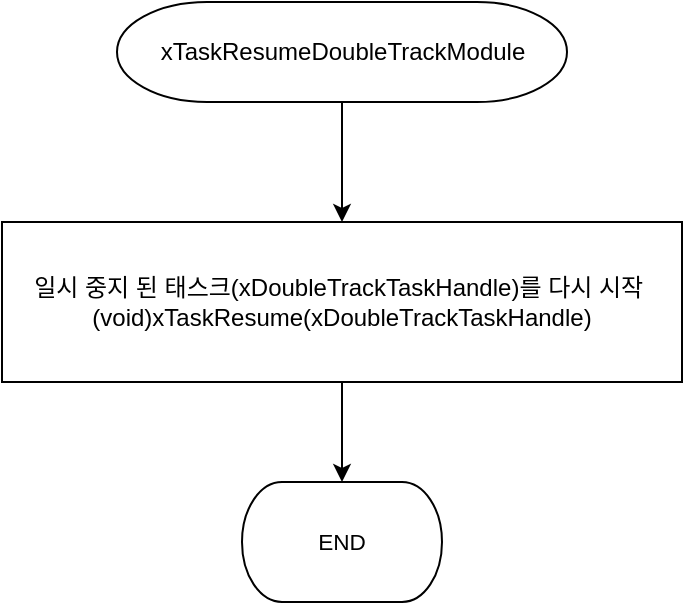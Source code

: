 <mxfile version="20.3.0" type="device" pages="11"><diagram id="6xaz_t7HOT339eWboNm7" name="xTaskResumeDoubleTrackModule"><mxGraphModel dx="1209" dy="844" grid="1" gridSize="10" guides="1" tooltips="1" connect="1" arrows="1" fold="1" page="1" pageScale="1" pageWidth="827" pageHeight="1169" math="0" shadow="0"><root><mxCell id="0"/><mxCell id="1" parent="0"/><mxCell id="JVD07YaVxsTWuD_K7rh2-1" value="일시 중지 된 태스크(xDoubleTrackTaskHandle)를 다시 시작&amp;nbsp;&lt;br&gt;(void)xTaskResume(xDoubleTrackTaskHandle)" style="rounded=0;whiteSpace=wrap;html=1;strokeWidth=1;" vertex="1" parent="1"><mxGeometry x="240" y="280" width="340" height="80" as="geometry"/></mxCell><mxCell id="JVD07YaVxsTWuD_K7rh2-2" style="edgeStyle=orthogonalEdgeStyle;rounded=0;orthogonalLoop=1;jettySize=auto;html=1;strokeWidth=1;exitX=0.5;exitY=1;exitDx=0;exitDy=0;exitPerimeter=0;" edge="1" parent="1" target="JVD07YaVxsTWuD_K7rh2-1" source="JVD07YaVxsTWuD_K7rh2-4"><mxGeometry relative="1" as="geometry"><mxPoint x="410" y="220" as="sourcePoint"/></mxGeometry></mxCell><mxCell id="JVD07YaVxsTWuD_K7rh2-3" style="edgeStyle=orthogonalEdgeStyle;rounded=0;orthogonalLoop=1;jettySize=auto;html=1;strokeWidth=1;entryX=0.5;entryY=0;entryDx=0;entryDy=0;entryPerimeter=0;" edge="1" parent="1" source="JVD07YaVxsTWuD_K7rh2-1" target="JVD07YaVxsTWuD_K7rh2-5"><mxGeometry relative="1" as="geometry"><mxPoint x="410" y="400" as="targetPoint"/></mxGeometry></mxCell><UserObject label="xTaskResumeDoubleTrackModule" tags="순서도" id="JVD07YaVxsTWuD_K7rh2-4"><mxCell style="verticalAlign=middle;align=center;overflow=width;vsdxID=2;fillColor=#FFFFFF;gradientColor=none;shape=stencil(tVLLDsIgEPwajiQIMfFe638Qu22JCM2Ctv69kK0Rm9qDibeZndkXC1NV6PUATIoQ0V9gNE3smToyKY3rAU1MiKmaqar1CB36m2uIDzo7M7r6e64wUZ4UOUWKB9GdIH4irzWu8B42vRrPScNFXZzN+5mvl3qJXE8mcPRRR+Pdh2Y1dsBTE95a3c0TkBRGgKEIb6wg1/r+ssCXd/vLCgm8z9caa+n6pb48dwrRV1H1Ew==);strokeColor=#000000;spacingTop=-1;spacingBottom=-1;spacingLeft=-1;spacingRight=-1;points=[[0.5,1,0],[0.5,0,0],[0,0.5,0],[1,0.5,0]];labelBackgroundColor=none;rounded=0;html=1;whiteSpace=wrap;strokeWidth=1;" vertex="1" parent="1"><mxGeometry x="297.5" y="170" width="225" height="50" as="geometry"/></mxCell></UserObject><UserObject label="&lt;div style=&quot;font-size: 1px&quot;&gt;&lt;font style=&quot;font-size:11.29px;font-family:Arial;color:#000000;direction:ltr;letter-spacing:0px;line-height:120%;opacity:1&quot;&gt;END&lt;br/&gt;&lt;/font&gt;&lt;/div&gt;" tags="순서도" id="JVD07YaVxsTWuD_K7rh2-5"><mxCell style="verticalAlign=middle;align=center;overflow=width;vsdxID=77;fillColor=#FFFFFF;gradientColor=none;shape=stencil(tVLLDsIgEPwajiQIMfFe638Qu22JCM2Ctv69kK0Rm9qDibeZndkXC1NV6PUATIoQ0V9gNE3smToyKY3rAU1MiKmaqar1CB36m2uIDzo7M7r6e64wUZ4UOUWKB9GdIH4irzWu8B42vRrPScNFXZzN+5mvl3qJXE8mcPRRR+Pdh2Y1dsBTE95a3c0TkBRGgKEIb6wg1/r+ssCXd/vLCgm8z9caa+n6pb48dwrRV1H1Ew==);strokeColor=#000000;spacingTop=-1;spacingBottom=-1;spacingLeft=-1;spacingRight=-1;points=[[0.5,1,0],[0.5,0,0],[0,0.5,0],[1,0.5,0]];labelBackgroundColor=none;rounded=0;html=1;whiteSpace=wrap;" vertex="1" parent="1"><mxGeometry x="360" y="410" width="100" height="60" as="geometry"/></mxCell></UserObject></root></mxGraphModel></diagram><diagram id="FsdxfNJKrsOq2nNgX17J" name="ucGetDtSignalDisp"><mxGraphModel dx="1209" dy="844" grid="1" gridSize="10" guides="1" tooltips="1" connect="1" arrows="1" fold="1" page="1" pageScale="1" pageWidth="827" pageHeight="1169" math="0" shadow="0"><root><mxCell id="0"/><mxCell id="1" parent="0"/><mxCell id="pwXXfmeYRmB-xyCmIV80-1" value="현재 설정된 신호 현시 값을 반환&lt;br&gt;return ucSignalDisp;" style="rounded=0;whiteSpace=wrap;html=1;strokeWidth=1;" parent="1" vertex="1"><mxGeometry x="410" y="310" width="220" height="50" as="geometry"/></mxCell><mxCell id="pwXXfmeYRmB-xyCmIV80-2" style="edgeStyle=orthogonalEdgeStyle;rounded=0;orthogonalLoop=1;jettySize=auto;html=1;" parent="1" target="pwXXfmeYRmB-xyCmIV80-1" edge="1"><mxGeometry relative="1" as="geometry"><mxPoint x="520" y="250" as="sourcePoint"/></mxGeometry></mxCell><mxCell id="pwXXfmeYRmB-xyCmIV80-3" style="edgeStyle=orthogonalEdgeStyle;rounded=0;orthogonalLoop=1;jettySize=auto;html=1;entryX=0.5;entryY=0;entryDx=0;entryDy=0;entryPerimeter=0;" parent="1" source="pwXXfmeYRmB-xyCmIV80-1" target="pwXXfmeYRmB-xyCmIV80-4" edge="1"><mxGeometry relative="1" as="geometry"><mxPoint x="520" y="470" as="targetPoint"/></mxGeometry></mxCell><UserObject label="&lt;div style=&quot;font-size: 1px&quot;&gt;&lt;font style=&quot;font-size:11.29px;font-family:Arial;color:#000000;direction:ltr;letter-spacing:0px;line-height:120%;opacity:1&quot;&gt;END&lt;br/&gt;&lt;/font&gt;&lt;/div&gt;" tags="순서도" id="pwXXfmeYRmB-xyCmIV80-4"><mxCell style="verticalAlign=middle;align=center;overflow=width;vsdxID=77;fillColor=#FFFFFF;gradientColor=none;shape=stencil(tVLLDsIgEPwajiQIMfFe638Qu22JCM2Ctv69kK0Rm9qDibeZndkXC1NV6PUATIoQ0V9gNE3smToyKY3rAU1MiKmaqar1CB36m2uIDzo7M7r6e64wUZ4UOUWKB9GdIH4irzWu8B42vRrPScNFXZzN+5mvl3qJXE8mcPRRR+Pdh2Y1dsBTE95a3c0TkBRGgKEIb6wg1/r+ssCXd/vLCgm8z9caa+n6pb48dwrRV1H1Ew==);strokeColor=#000000;spacingTop=-1;spacingBottom=-1;spacingLeft=-1;spacingRight=-1;points=[[0.5,1,0],[0.5,0,0],[0,0.5,0],[1,0.5,0]];labelBackgroundColor=none;rounded=0;html=1;whiteSpace=wrap;strokeWidth=1;" parent="1" vertex="1"><mxGeometry x="470" y="400" width="100" height="60" as="geometry"/></mxCell></UserObject><UserObject label="&lt;div style=&quot;&quot;&gt;&lt;font style=&quot;direction: ltr; line-height: 120%; opacity: 1;&quot;&gt;ucGetDtSignalDisp&lt;br&gt;&lt;/font&gt;&lt;/div&gt;" tags="순서도" id="pwXXfmeYRmB-xyCmIV80-5"><mxCell style="verticalAlign=middle;align=center;overflow=width;vsdxID=2;fillColor=#FFFFFF;gradientColor=none;shape=stencil(tVLLDsIgEPwajiQIMfFe638Qu22JCM2Ctv69kK0Rm9qDibeZndkXC1NV6PUATIoQ0V9gNE3smToyKY3rAU1MiKmaqar1CB36m2uIDzo7M7r6e64wUZ4UOUWKB9GdIH4irzWu8B42vRrPScNFXZzN+5mvl3qJXE8mcPRRR+Pdh2Y1dsBTE95a3c0TkBRGgKEIb6wg1/r+ssCXd/vLCgm8z9caa+n6pb48dwrRV1H1Ew==);strokeColor=#000000;spacingTop=-1;spacingBottom=-1;spacingLeft=-1;spacingRight=-1;points=[[0.5,1,0],[0.5,0,0],[0,0.5,0],[1,0.5,0]];labelBackgroundColor=none;rounded=0;html=1;whiteSpace=wrap;strokeWidth=1;" parent="1" vertex="1"><mxGeometry x="447.5" y="210" width="145" height="50" as="geometry"/></mxCell></UserObject></root></mxGraphModel></diagram><diagram name="ucGetDtTPR" id="qS5zx1XBWc3If2ax1DoO"><mxGraphModel dx="1209" dy="844" grid="1" gridSize="10" guides="1" tooltips="1" connect="1" arrows="1" fold="1" page="1" pageScale="1" pageWidth="827" pageHeight="1169" math="0" shadow="0"><root><mxCell id="30aVL6DB22XJ2W0c91MM-0"/><mxCell id="30aVL6DB22XJ2W0c91MM-1" parent="30aVL6DB22XJ2W0c91MM-0"/><mxCell id="30aVL6DB22XJ2W0c91MM-2" value="TPR 릴레이의 현재 상태를 반환&lt;br&gt;return xR_Relay.TPR;" style="rounded=0;whiteSpace=wrap;html=1;strokeWidth=1;" vertex="1" parent="30aVL6DB22XJ2W0c91MM-1"><mxGeometry x="410" y="310" width="220" height="50" as="geometry"/></mxCell><mxCell id="30aVL6DB22XJ2W0c91MM-3" style="edgeStyle=orthogonalEdgeStyle;rounded=0;orthogonalLoop=1;jettySize=auto;html=1;" edge="1" parent="30aVL6DB22XJ2W0c91MM-1" target="30aVL6DB22XJ2W0c91MM-2"><mxGeometry relative="1" as="geometry"><mxPoint x="520" y="250" as="sourcePoint"/></mxGeometry></mxCell><mxCell id="30aVL6DB22XJ2W0c91MM-4" style="edgeStyle=orthogonalEdgeStyle;rounded=0;orthogonalLoop=1;jettySize=auto;html=1;entryX=0.5;entryY=0;entryDx=0;entryDy=0;entryPerimeter=0;" edge="1" parent="30aVL6DB22XJ2W0c91MM-1" source="30aVL6DB22XJ2W0c91MM-2" target="30aVL6DB22XJ2W0c91MM-5"><mxGeometry relative="1" as="geometry"><mxPoint x="520" y="470" as="targetPoint"/></mxGeometry></mxCell><UserObject label="&lt;div style=&quot;font-size: 1px&quot;&gt;&lt;font style=&quot;font-size:11.29px;font-family:Arial;color:#000000;direction:ltr;letter-spacing:0px;line-height:120%;opacity:1&quot;&gt;END&lt;br/&gt;&lt;/font&gt;&lt;/div&gt;" tags="순서도" id="30aVL6DB22XJ2W0c91MM-5"><mxCell style="verticalAlign=middle;align=center;overflow=width;vsdxID=77;fillColor=#FFFFFF;gradientColor=none;shape=stencil(tVLLDsIgEPwajiQIMfFe638Qu22JCM2Ctv69kK0Rm9qDibeZndkXC1NV6PUATIoQ0V9gNE3smToyKY3rAU1MiKmaqar1CB36m2uIDzo7M7r6e64wUZ4UOUWKB9GdIH4irzWu8B42vRrPScNFXZzN+5mvl3qJXE8mcPRRR+Pdh2Y1dsBTE95a3c0TkBRGgKEIb6wg1/r+ssCXd/vLCgm8z9caa+n6pb48dwrRV1H1Ew==);strokeColor=#000000;spacingTop=-1;spacingBottom=-1;spacingLeft=-1;spacingRight=-1;points=[[0.5,1,0],[0.5,0,0],[0,0.5,0],[1,0.5,0]];labelBackgroundColor=none;rounded=0;html=1;whiteSpace=wrap;strokeWidth=1;" vertex="1" parent="30aVL6DB22XJ2W0c91MM-1"><mxGeometry x="470" y="400" width="100" height="60" as="geometry"/></mxCell></UserObject><UserObject label="&lt;div style=&quot;&quot;&gt;&lt;font style=&quot;direction: ltr; line-height: 120%; opacity: 1;&quot;&gt;ucGetDtTPR&lt;br&gt;&lt;/font&gt;&lt;/div&gt;" tags="순서도" id="30aVL6DB22XJ2W0c91MM-6"><mxCell style="verticalAlign=middle;align=center;overflow=width;vsdxID=2;fillColor=#FFFFFF;gradientColor=none;shape=stencil(tVLLDsIgEPwajiQIMfFe638Qu22JCM2Ctv69kK0Rm9qDibeZndkXC1NV6PUATIoQ0V9gNE3smToyKY3rAU1MiKmaqar1CB36m2uIDzo7M7r6e64wUZ4UOUWKB9GdIH4irzWu8B42vRrPScNFXZzN+5mvl3qJXE8mcPRRR+Pdh2Y1dsBTE95a3c0TkBRGgKEIb6wg1/r+ssCXd/vLCgm8z9caa+n6pb48dwrRV1H1Ew==);strokeColor=#000000;spacingTop=-1;spacingBottom=-1;spacingLeft=-1;spacingRight=-1;points=[[0.5,1,0],[0.5,0,0],[0,0.5,0],[1,0.5,0]];labelBackgroundColor=none;rounded=0;html=1;whiteSpace=wrap;strokeWidth=1;" vertex="1" parent="30aVL6DB22XJ2W0c91MM-1"><mxGeometry x="447.5" y="210" width="145" height="50" as="geometry"/></mxCell></UserObject></root></mxGraphModel></diagram><diagram name="ucGetDtFLR" id="gGGDJhaPqH-Wzt3I-p9l"><mxGraphModel dx="1209" dy="844" grid="1" gridSize="10" guides="1" tooltips="1" connect="1" arrows="1" fold="1" page="1" pageScale="1" pageWidth="827" pageHeight="1169" math="0" shadow="0"><root><mxCell id="Ig6je9hdt2p0krgC1jut-0"/><mxCell id="Ig6je9hdt2p0krgC1jut-1" parent="Ig6je9hdt2p0krgC1jut-0"/><mxCell id="Ig6je9hdt2p0krgC1jut-2" value="FLR 릴레이의 현재 상태를 반환&lt;br&gt;return xV_Relay.FLR;" style="rounded=0;whiteSpace=wrap;html=1;strokeWidth=1;" vertex="1" parent="Ig6je9hdt2p0krgC1jut-1"><mxGeometry x="410" y="310" width="220" height="50" as="geometry"/></mxCell><mxCell id="Ig6je9hdt2p0krgC1jut-3" style="edgeStyle=orthogonalEdgeStyle;rounded=0;orthogonalLoop=1;jettySize=auto;html=1;" edge="1" parent="Ig6je9hdt2p0krgC1jut-1" target="Ig6je9hdt2p0krgC1jut-2"><mxGeometry relative="1" as="geometry"><mxPoint x="520" y="250" as="sourcePoint"/></mxGeometry></mxCell><mxCell id="Ig6je9hdt2p0krgC1jut-4" style="edgeStyle=orthogonalEdgeStyle;rounded=0;orthogonalLoop=1;jettySize=auto;html=1;entryX=0.5;entryY=0;entryDx=0;entryDy=0;entryPerimeter=0;" edge="1" parent="Ig6je9hdt2p0krgC1jut-1" source="Ig6je9hdt2p0krgC1jut-2" target="Ig6je9hdt2p0krgC1jut-5"><mxGeometry relative="1" as="geometry"><mxPoint x="520" y="470" as="targetPoint"/></mxGeometry></mxCell><UserObject label="&lt;div style=&quot;font-size: 1px&quot;&gt;&lt;font style=&quot;font-size:11.29px;font-family:Arial;color:#000000;direction:ltr;letter-spacing:0px;line-height:120%;opacity:1&quot;&gt;END&lt;br/&gt;&lt;/font&gt;&lt;/div&gt;" tags="순서도" id="Ig6je9hdt2p0krgC1jut-5"><mxCell style="verticalAlign=middle;align=center;overflow=width;vsdxID=77;fillColor=#FFFFFF;gradientColor=none;shape=stencil(tVLLDsIgEPwajiQIMfFe638Qu22JCM2Ctv69kK0Rm9qDibeZndkXC1NV6PUATIoQ0V9gNE3smToyKY3rAU1MiKmaqar1CB36m2uIDzo7M7r6e64wUZ4UOUWKB9GdIH4irzWu8B42vRrPScNFXZzN+5mvl3qJXE8mcPRRR+Pdh2Y1dsBTE95a3c0TkBRGgKEIb6wg1/r+ssCXd/vLCgm8z9caa+n6pb48dwrRV1H1Ew==);strokeColor=#000000;spacingTop=-1;spacingBottom=-1;spacingLeft=-1;spacingRight=-1;points=[[0.5,1,0],[0.5,0,0],[0,0.5,0],[1,0.5,0]];labelBackgroundColor=none;rounded=0;html=1;whiteSpace=wrap;strokeWidth=1;" vertex="1" parent="Ig6je9hdt2p0krgC1jut-1"><mxGeometry x="470" y="400" width="100" height="60" as="geometry"/></mxCell></UserObject><UserObject label="&lt;div style=&quot;&quot;&gt;&lt;font style=&quot;direction: ltr; line-height: 120%; opacity: 1;&quot;&gt;ucGetDtFLR&lt;br&gt;&lt;/font&gt;&lt;/div&gt;" tags="순서도" id="Ig6je9hdt2p0krgC1jut-6"><mxCell style="verticalAlign=middle;align=center;overflow=width;vsdxID=2;fillColor=#FFFFFF;gradientColor=none;shape=stencil(tVLLDsIgEPwajiQIMfFe638Qu22JCM2Ctv69kK0Rm9qDibeZndkXC1NV6PUATIoQ0V9gNE3smToyKY3rAU1MiKmaqar1CB36m2uIDzo7M7r6e64wUZ4UOUWKB9GdIH4irzWu8B42vRrPScNFXZzN+5mvl3qJXE8mcPRRR+Pdh2Y1dsBTE95a3c0TkBRGgKEIb6wg1/r+ssCXd/vLCgm8z9caa+n6pb48dwrRV1H1Ew==);strokeColor=#000000;spacingTop=-1;spacingBottom=-1;spacingLeft=-1;spacingRight=-1;points=[[0.5,1,0],[0.5,0,0],[0,0.5,0],[1,0.5,0]];labelBackgroundColor=none;rounded=0;html=1;whiteSpace=wrap;strokeWidth=1;" vertex="1" parent="Ig6je9hdt2p0krgC1jut-1"><mxGeometry x="447.5" y="210" width="145" height="50" as="geometry"/></mxCell></UserObject></root></mxGraphModel></diagram><diagram name="ucGetDtEH3" id="AKNfdq1waF-0mMgu-1a-"><mxGraphModel dx="1209" dy="844" grid="1" gridSize="10" guides="1" tooltips="1" connect="1" arrows="1" fold="1" page="1" pageScale="1" pageWidth="827" pageHeight="1169" math="0" shadow="0"><root><mxCell id="gBFzzIOQDJlNmpv8f1-H-0"/><mxCell id="gBFzzIOQDJlNmpv8f1-H-1" parent="gBFzzIOQDJlNmpv8f1-H-0"/><mxCell id="gBFzzIOQDJlNmpv8f1-H-2" value="EH3 릴레이의 현재 상태를 반환&lt;br&gt;return xV_Relay.EH3R;" style="rounded=0;whiteSpace=wrap;html=1;strokeWidth=1;" vertex="1" parent="gBFzzIOQDJlNmpv8f1-H-1"><mxGeometry x="410" y="310" width="220" height="50" as="geometry"/></mxCell><mxCell id="gBFzzIOQDJlNmpv8f1-H-3" style="edgeStyle=orthogonalEdgeStyle;rounded=0;orthogonalLoop=1;jettySize=auto;html=1;" edge="1" parent="gBFzzIOQDJlNmpv8f1-H-1" target="gBFzzIOQDJlNmpv8f1-H-2"><mxGeometry relative="1" as="geometry"><mxPoint x="520" y="250" as="sourcePoint"/></mxGeometry></mxCell><mxCell id="gBFzzIOQDJlNmpv8f1-H-4" style="edgeStyle=orthogonalEdgeStyle;rounded=0;orthogonalLoop=1;jettySize=auto;html=1;entryX=0.5;entryY=0;entryDx=0;entryDy=0;entryPerimeter=0;" edge="1" parent="gBFzzIOQDJlNmpv8f1-H-1" source="gBFzzIOQDJlNmpv8f1-H-2" target="gBFzzIOQDJlNmpv8f1-H-5"><mxGeometry relative="1" as="geometry"><mxPoint x="520" y="470" as="targetPoint"/></mxGeometry></mxCell><UserObject label="&lt;div style=&quot;font-size: 1px&quot;&gt;&lt;font style=&quot;font-size:11.29px;font-family:Arial;color:#000000;direction:ltr;letter-spacing:0px;line-height:120%;opacity:1&quot;&gt;END&lt;br/&gt;&lt;/font&gt;&lt;/div&gt;" tags="순서도" id="gBFzzIOQDJlNmpv8f1-H-5"><mxCell style="verticalAlign=middle;align=center;overflow=width;vsdxID=77;fillColor=#FFFFFF;gradientColor=none;shape=stencil(tVLLDsIgEPwajiQIMfFe638Qu22JCM2Ctv69kK0Rm9qDibeZndkXC1NV6PUATIoQ0V9gNE3smToyKY3rAU1MiKmaqar1CB36m2uIDzo7M7r6e64wUZ4UOUWKB9GdIH4irzWu8B42vRrPScNFXZzN+5mvl3qJXE8mcPRRR+Pdh2Y1dsBTE95a3c0TkBRGgKEIb6wg1/r+ssCXd/vLCgm8z9caa+n6pb48dwrRV1H1Ew==);strokeColor=#000000;spacingTop=-1;spacingBottom=-1;spacingLeft=-1;spacingRight=-1;points=[[0.5,1,0],[0.5,0,0],[0,0.5,0],[1,0.5,0]];labelBackgroundColor=none;rounded=0;html=1;whiteSpace=wrap;strokeWidth=1;" vertex="1" parent="gBFzzIOQDJlNmpv8f1-H-1"><mxGeometry x="470" y="400" width="100" height="60" as="geometry"/></mxCell></UserObject><UserObject label="&lt;div style=&quot;&quot;&gt;&lt;font style=&quot;direction: ltr; line-height: 120%; opacity: 1;&quot;&gt;ucGetDtEH3&lt;br&gt;&lt;/font&gt;&lt;/div&gt;" tags="순서도" id="gBFzzIOQDJlNmpv8f1-H-6"><mxCell style="verticalAlign=middle;align=center;overflow=width;vsdxID=2;fillColor=#FFFFFF;gradientColor=none;shape=stencil(tVLLDsIgEPwajiQIMfFe638Qu22JCM2Ctv69kK0Rm9qDibeZndkXC1NV6PUATIoQ0V9gNE3smToyKY3rAU1MiKmaqar1CB36m2uIDzo7M7r6e64wUZ4UOUWKB9GdIH4irzWu8B42vRrPScNFXZzN+5mvl3qJXE8mcPRRR+Pdh2Y1dsBTE95a3c0TkBRGgKEIb6wg1/r+ssCXd/vLCgm8z9caa+n6pb48dwrRV1H1Ew==);strokeColor=#000000;spacingTop=-1;spacingBottom=-1;spacingLeft=-1;spacingRight=-1;points=[[0.5,1,0],[0.5,0,0],[0,0.5,0],[1,0.5,0]];labelBackgroundColor=none;rounded=0;html=1;whiteSpace=wrap;strokeWidth=1;" vertex="1" parent="gBFzzIOQDJlNmpv8f1-H-1"><mxGeometry x="447.5" y="210" width="145" height="50" as="geometry"/></mxCell></UserObject></root></mxGraphModel></diagram><diagram name="ucGetDtEH2" id="Ex4wnve6a8r69IHcpKUD"><mxGraphModel dx="1209" dy="844" grid="1" gridSize="10" guides="1" tooltips="1" connect="1" arrows="1" fold="1" page="1" pageScale="1" pageWidth="827" pageHeight="1169" math="0" shadow="0"><root><mxCell id="KYxYLbOU8Oi7FBHmSs91-0"/><mxCell id="KYxYLbOU8Oi7FBHmSs91-1" parent="KYxYLbOU8Oi7FBHmSs91-0"/><mxCell id="KYxYLbOU8Oi7FBHmSs91-2" value="EH2 릴레이의 현재 상태를 반환&lt;br&gt;return xV_Relay.EH2R;" style="rounded=0;whiteSpace=wrap;html=1;strokeWidth=1;" vertex="1" parent="KYxYLbOU8Oi7FBHmSs91-1"><mxGeometry x="410" y="310" width="220" height="50" as="geometry"/></mxCell><mxCell id="KYxYLbOU8Oi7FBHmSs91-3" style="edgeStyle=orthogonalEdgeStyle;rounded=0;orthogonalLoop=1;jettySize=auto;html=1;" edge="1" parent="KYxYLbOU8Oi7FBHmSs91-1" target="KYxYLbOU8Oi7FBHmSs91-2"><mxGeometry relative="1" as="geometry"><mxPoint x="520" y="250" as="sourcePoint"/></mxGeometry></mxCell><mxCell id="KYxYLbOU8Oi7FBHmSs91-4" style="edgeStyle=orthogonalEdgeStyle;rounded=0;orthogonalLoop=1;jettySize=auto;html=1;entryX=0.5;entryY=0;entryDx=0;entryDy=0;entryPerimeter=0;" edge="1" parent="KYxYLbOU8Oi7FBHmSs91-1" source="KYxYLbOU8Oi7FBHmSs91-2" target="KYxYLbOU8Oi7FBHmSs91-5"><mxGeometry relative="1" as="geometry"><mxPoint x="520" y="470" as="targetPoint"/></mxGeometry></mxCell><UserObject label="&lt;div style=&quot;font-size: 1px&quot;&gt;&lt;font style=&quot;font-size:11.29px;font-family:Arial;color:#000000;direction:ltr;letter-spacing:0px;line-height:120%;opacity:1&quot;&gt;END&lt;br/&gt;&lt;/font&gt;&lt;/div&gt;" tags="순서도" id="KYxYLbOU8Oi7FBHmSs91-5"><mxCell style="verticalAlign=middle;align=center;overflow=width;vsdxID=77;fillColor=#FFFFFF;gradientColor=none;shape=stencil(tVLLDsIgEPwajiQIMfFe638Qu22JCM2Ctv69kK0Rm9qDibeZndkXC1NV6PUATIoQ0V9gNE3smToyKY3rAU1MiKmaqar1CB36m2uIDzo7M7r6e64wUZ4UOUWKB9GdIH4irzWu8B42vRrPScNFXZzN+5mvl3qJXE8mcPRRR+Pdh2Y1dsBTE95a3c0TkBRGgKEIb6wg1/r+ssCXd/vLCgm8z9caa+n6pb48dwrRV1H1Ew==);strokeColor=#000000;spacingTop=-1;spacingBottom=-1;spacingLeft=-1;spacingRight=-1;points=[[0.5,1,0],[0.5,0,0],[0,0.5,0],[1,0.5,0]];labelBackgroundColor=none;rounded=0;html=1;whiteSpace=wrap;strokeWidth=1;" vertex="1" parent="KYxYLbOU8Oi7FBHmSs91-1"><mxGeometry x="470" y="400" width="100" height="60" as="geometry"/></mxCell></UserObject><UserObject label="&lt;div style=&quot;&quot;&gt;&lt;font style=&quot;direction: ltr; line-height: 120%; opacity: 1;&quot;&gt;ucGetDtEH2&lt;br&gt;&lt;/font&gt;&lt;/div&gt;" tags="순서도" id="KYxYLbOU8Oi7FBHmSs91-6"><mxCell style="verticalAlign=middle;align=center;overflow=width;vsdxID=2;fillColor=#FFFFFF;gradientColor=none;shape=stencil(tVLLDsIgEPwajiQIMfFe638Qu22JCM2Ctv69kK0Rm9qDibeZndkXC1NV6PUATIoQ0V9gNE3smToyKY3rAU1MiKmaqar1CB36m2uIDzo7M7r6e64wUZ4UOUWKB9GdIH4irzWu8B42vRrPScNFXZzN+5mvl3qJXE8mcPRRR+Pdh2Y1dsBTE95a3c0TkBRGgKEIb6wg1/r+ssCXd/vLCgm8z9caa+n6pb48dwrRV1H1Ew==);strokeColor=#000000;spacingTop=-1;spacingBottom=-1;spacingLeft=-1;spacingRight=-1;points=[[0.5,1,0],[0.5,0,0],[0,0.5,0],[1,0.5,0]];labelBackgroundColor=none;rounded=0;html=1;whiteSpace=wrap;strokeWidth=1;" vertex="1" parent="KYxYLbOU8Oi7FBHmSs91-1"><mxGeometry x="447.5" y="210" width="145" height="50" as="geometry"/></mxCell></UserObject></root></mxGraphModel></diagram><diagram name="ucGetDtEH1" id="XIBJ05ZG1Q9KDgc2-HJF"><mxGraphModel dx="1209" dy="844" grid="1" gridSize="10" guides="1" tooltips="1" connect="1" arrows="1" fold="1" page="1" pageScale="1" pageWidth="827" pageHeight="1169" math="0" shadow="0"><root><mxCell id="rGD4wdnbEarkZYIFzRZN-0"/><mxCell id="rGD4wdnbEarkZYIFzRZN-1" parent="rGD4wdnbEarkZYIFzRZN-0"/><mxCell id="rGD4wdnbEarkZYIFzRZN-2" value="EH1 릴레이의 현재 상태를 반환&lt;br&gt;return xV_Relay.EH1R;" style="rounded=0;whiteSpace=wrap;html=1;strokeWidth=1;" vertex="1" parent="rGD4wdnbEarkZYIFzRZN-1"><mxGeometry x="410" y="310" width="220" height="50" as="geometry"/></mxCell><mxCell id="rGD4wdnbEarkZYIFzRZN-3" style="edgeStyle=orthogonalEdgeStyle;rounded=0;orthogonalLoop=1;jettySize=auto;html=1;" edge="1" parent="rGD4wdnbEarkZYIFzRZN-1" target="rGD4wdnbEarkZYIFzRZN-2"><mxGeometry relative="1" as="geometry"><mxPoint x="520" y="250" as="sourcePoint"/></mxGeometry></mxCell><mxCell id="rGD4wdnbEarkZYIFzRZN-4" style="edgeStyle=orthogonalEdgeStyle;rounded=0;orthogonalLoop=1;jettySize=auto;html=1;entryX=0.5;entryY=0;entryDx=0;entryDy=0;entryPerimeter=0;" edge="1" parent="rGD4wdnbEarkZYIFzRZN-1" source="rGD4wdnbEarkZYIFzRZN-2" target="rGD4wdnbEarkZYIFzRZN-5"><mxGeometry relative="1" as="geometry"><mxPoint x="520" y="470" as="targetPoint"/></mxGeometry></mxCell><UserObject label="&lt;div style=&quot;font-size: 1px&quot;&gt;&lt;font style=&quot;font-size:11.29px;font-family:Arial;color:#000000;direction:ltr;letter-spacing:0px;line-height:120%;opacity:1&quot;&gt;END&lt;br/&gt;&lt;/font&gt;&lt;/div&gt;" tags="순서도" id="rGD4wdnbEarkZYIFzRZN-5"><mxCell style="verticalAlign=middle;align=center;overflow=width;vsdxID=77;fillColor=#FFFFFF;gradientColor=none;shape=stencil(tVLLDsIgEPwajiQIMfFe638Qu22JCM2Ctv69kK0Rm9qDibeZndkXC1NV6PUATIoQ0V9gNE3smToyKY3rAU1MiKmaqar1CB36m2uIDzo7M7r6e64wUZ4UOUWKB9GdIH4irzWu8B42vRrPScNFXZzN+5mvl3qJXE8mcPRRR+Pdh2Y1dsBTE95a3c0TkBRGgKEIb6wg1/r+ssCXd/vLCgm8z9caa+n6pb48dwrRV1H1Ew==);strokeColor=#000000;spacingTop=-1;spacingBottom=-1;spacingLeft=-1;spacingRight=-1;points=[[0.5,1,0],[0.5,0,0],[0,0.5,0],[1,0.5,0]];labelBackgroundColor=none;rounded=0;html=1;whiteSpace=wrap;strokeWidth=1;" vertex="1" parent="rGD4wdnbEarkZYIFzRZN-1"><mxGeometry x="470" y="400" width="100" height="60" as="geometry"/></mxCell></UserObject><UserObject label="&lt;div style=&quot;&quot;&gt;&lt;font style=&quot;direction: ltr; line-height: 120%; opacity: 1;&quot;&gt;ucGetDtEH1&lt;br&gt;&lt;/font&gt;&lt;/div&gt;" tags="순서도" id="rGD4wdnbEarkZYIFzRZN-6"><mxCell style="verticalAlign=middle;align=center;overflow=width;vsdxID=2;fillColor=#FFFFFF;gradientColor=none;shape=stencil(tVLLDsIgEPwajiQIMfFe638Qu22JCM2Ctv69kK0Rm9qDibeZndkXC1NV6PUATIoQ0V9gNE3smToyKY3rAU1MiKmaqar1CB36m2uIDzo7M7r6e64wUZ4UOUWKB9GdIH4irzWu8B42vRrPScNFXZzN+5mvl3qJXE8mcPRRR+Pdh2Y1dsBTE95a3c0TkBRGgKEIb6wg1/r+ssCXd/vLCgm8z9caa+n6pb48dwrRV1H1Ew==);strokeColor=#000000;spacingTop=-1;spacingBottom=-1;spacingLeft=-1;spacingRight=-1;points=[[0.5,1,0],[0.5,0,0],[0,0.5,0],[1,0.5,0]];labelBackgroundColor=none;rounded=0;html=1;whiteSpace=wrap;strokeWidth=1;" vertex="1" parent="rGD4wdnbEarkZYIFzRZN-1"><mxGeometry x="447.5" y="210" width="145" height="50" as="geometry"/></mxCell></UserObject></root></mxGraphModel></diagram><diagram name="ucGetDtCPT" id="rFX9GzJfIztgIs9oYEv6"><mxGraphModel dx="1209" dy="844" grid="1" gridSize="10" guides="1" tooltips="1" connect="1" arrows="1" fold="1" page="1" pageScale="1" pageWidth="827" pageHeight="1169" math="0" shadow="0"><root><mxCell id="_G_d2Pm7SH0Um9dhL5Bd-0"/><mxCell id="_G_d2Pm7SH0Um9dhL5Bd-1" parent="_G_d2Pm7SH0Um9dhL5Bd-0"/><mxCell id="_G_d2Pm7SH0Um9dhL5Bd-2" value="CPT 입력의 현재 상태를 반환&lt;br&gt;return&amp;nbsp;xR_Relay.CPT;" style="rounded=0;whiteSpace=wrap;html=1;strokeWidth=1;" vertex="1" parent="_G_d2Pm7SH0Um9dhL5Bd-1"><mxGeometry x="410" y="310" width="220" height="50" as="geometry"/></mxCell><mxCell id="_G_d2Pm7SH0Um9dhL5Bd-3" style="edgeStyle=orthogonalEdgeStyle;rounded=0;orthogonalLoop=1;jettySize=auto;html=1;" edge="1" parent="_G_d2Pm7SH0Um9dhL5Bd-1" target="_G_d2Pm7SH0Um9dhL5Bd-2"><mxGeometry relative="1" as="geometry"><mxPoint x="520" y="250" as="sourcePoint"/></mxGeometry></mxCell><mxCell id="_G_d2Pm7SH0Um9dhL5Bd-4" style="edgeStyle=orthogonalEdgeStyle;rounded=0;orthogonalLoop=1;jettySize=auto;html=1;entryX=0.5;entryY=0;entryDx=0;entryDy=0;entryPerimeter=0;" edge="1" parent="_G_d2Pm7SH0Um9dhL5Bd-1" source="_G_d2Pm7SH0Um9dhL5Bd-2" target="_G_d2Pm7SH0Um9dhL5Bd-5"><mxGeometry relative="1" as="geometry"><mxPoint x="520" y="470" as="targetPoint"/></mxGeometry></mxCell><UserObject label="&lt;div style=&quot;font-size: 1px&quot;&gt;&lt;font style=&quot;font-size:11.29px;font-family:Arial;color:#000000;direction:ltr;letter-spacing:0px;line-height:120%;opacity:1&quot;&gt;END&lt;br/&gt;&lt;/font&gt;&lt;/div&gt;" tags="순서도" id="_G_d2Pm7SH0Um9dhL5Bd-5"><mxCell style="verticalAlign=middle;align=center;overflow=width;vsdxID=77;fillColor=#FFFFFF;gradientColor=none;shape=stencil(tVLLDsIgEPwajiQIMfFe638Qu22JCM2Ctv69kK0Rm9qDibeZndkXC1NV6PUATIoQ0V9gNE3smToyKY3rAU1MiKmaqar1CB36m2uIDzo7M7r6e64wUZ4UOUWKB9GdIH4irzWu8B42vRrPScNFXZzN+5mvl3qJXE8mcPRRR+Pdh2Y1dsBTE95a3c0TkBRGgKEIb6wg1/r+ssCXd/vLCgm8z9caa+n6pb48dwrRV1H1Ew==);strokeColor=#000000;spacingTop=-1;spacingBottom=-1;spacingLeft=-1;spacingRight=-1;points=[[0.5,1,0],[0.5,0,0],[0,0.5,0],[1,0.5,0]];labelBackgroundColor=none;rounded=0;html=1;whiteSpace=wrap;strokeWidth=1;" vertex="1" parent="_G_d2Pm7SH0Um9dhL5Bd-1"><mxGeometry x="470" y="400" width="100" height="60" as="geometry"/></mxCell></UserObject><UserObject label="&lt;div style=&quot;&quot;&gt;&lt;font style=&quot;direction: ltr; line-height: 120%; opacity: 1;&quot;&gt;ucGetDtCPT&lt;br&gt;&lt;/font&gt;&lt;/div&gt;" tags="순서도" id="_G_d2Pm7SH0Um9dhL5Bd-6"><mxCell style="verticalAlign=middle;align=center;overflow=width;vsdxID=2;fillColor=#FFFFFF;gradientColor=none;shape=stencil(tVLLDsIgEPwajiQIMfFe638Qu22JCM2Ctv69kK0Rm9qDibeZndkXC1NV6PUATIoQ0V9gNE3smToyKY3rAU1MiKmaqar1CB36m2uIDzo7M7r6e64wUZ4UOUWKB9GdIH4irzWu8B42vRrPScNFXZzN+5mvl3qJXE8mcPRRR+Pdh2Y1dsBTE95a3c0TkBRGgKEIb6wg1/r+ssCXd/vLCgm8z9caa+n6pb48dwrRV1H1Ew==);strokeColor=#000000;spacingTop=-1;spacingBottom=-1;spacingLeft=-1;spacingRight=-1;points=[[0.5,1,0],[0.5,0,0],[0,0.5,0],[1,0.5,0]];labelBackgroundColor=none;rounded=0;html=1;whiteSpace=wrap;strokeWidth=1;" vertex="1" parent="_G_d2Pm7SH0Um9dhL5Bd-1"><mxGeometry x="447.5" y="210" width="145" height="50" as="geometry"/></mxCell></UserObject></root></mxGraphModel></diagram><diagram name="ucGetDtECPT" id="YG35qVO9BTpcsZuuBWh0"><mxGraphModel dx="1209" dy="844" grid="1" gridSize="10" guides="1" tooltips="1" connect="1" arrows="1" fold="1" page="1" pageScale="1" pageWidth="827" pageHeight="1169" math="0" shadow="0"><root><mxCell id="Cvd_3up_zWzWKYg0eLOf-0"/><mxCell id="Cvd_3up_zWzWKYg0eLOf-1" parent="Cvd_3up_zWzWKYg0eLOf-0"/><mxCell id="Cvd_3up_zWzWKYg0eLOf-2" value="ECPT 입력의 현재 상태를 반환&lt;br&gt;return&amp;nbsp;xR_Relay.ECPT;" style="rounded=0;whiteSpace=wrap;html=1;strokeWidth=1;" vertex="1" parent="Cvd_3up_zWzWKYg0eLOf-1"><mxGeometry x="410" y="310" width="220" height="50" as="geometry"/></mxCell><mxCell id="Cvd_3up_zWzWKYg0eLOf-3" style="edgeStyle=orthogonalEdgeStyle;rounded=0;orthogonalLoop=1;jettySize=auto;html=1;" edge="1" parent="Cvd_3up_zWzWKYg0eLOf-1" target="Cvd_3up_zWzWKYg0eLOf-2"><mxGeometry relative="1" as="geometry"><mxPoint x="520" y="250" as="sourcePoint"/></mxGeometry></mxCell><mxCell id="Cvd_3up_zWzWKYg0eLOf-4" style="edgeStyle=orthogonalEdgeStyle;rounded=0;orthogonalLoop=1;jettySize=auto;html=1;entryX=0.5;entryY=0;entryDx=0;entryDy=0;entryPerimeter=0;" edge="1" parent="Cvd_3up_zWzWKYg0eLOf-1" source="Cvd_3up_zWzWKYg0eLOf-2" target="Cvd_3up_zWzWKYg0eLOf-5"><mxGeometry relative="1" as="geometry"><mxPoint x="520" y="470" as="targetPoint"/></mxGeometry></mxCell><UserObject label="&lt;div style=&quot;font-size: 1px&quot;&gt;&lt;font style=&quot;font-size:11.29px;font-family:Arial;color:#000000;direction:ltr;letter-spacing:0px;line-height:120%;opacity:1&quot;&gt;END&lt;br/&gt;&lt;/font&gt;&lt;/div&gt;" tags="순서도" id="Cvd_3up_zWzWKYg0eLOf-5"><mxCell style="verticalAlign=middle;align=center;overflow=width;vsdxID=77;fillColor=#FFFFFF;gradientColor=none;shape=stencil(tVLLDsIgEPwajiQIMfFe638Qu22JCM2Ctv69kK0Rm9qDibeZndkXC1NV6PUATIoQ0V9gNE3smToyKY3rAU1MiKmaqar1CB36m2uIDzo7M7r6e64wUZ4UOUWKB9GdIH4irzWu8B42vRrPScNFXZzN+5mvl3qJXE8mcPRRR+Pdh2Y1dsBTE95a3c0TkBRGgKEIb6wg1/r+ssCXd/vLCgm8z9caa+n6pb48dwrRV1H1Ew==);strokeColor=#000000;spacingTop=-1;spacingBottom=-1;spacingLeft=-1;spacingRight=-1;points=[[0.5,1,0],[0.5,0,0],[0,0.5,0],[1,0.5,0]];labelBackgroundColor=none;rounded=0;html=1;whiteSpace=wrap;strokeWidth=1;" vertex="1" parent="Cvd_3up_zWzWKYg0eLOf-1"><mxGeometry x="470" y="400" width="100" height="60" as="geometry"/></mxCell></UserObject><UserObject label="&lt;div style=&quot;&quot;&gt;&lt;font style=&quot;direction: ltr; line-height: 120%; opacity: 1;&quot;&gt;ucGetDtECPT&lt;br&gt;&lt;/font&gt;&lt;/div&gt;" tags="순서도" id="Cvd_3up_zWzWKYg0eLOf-6"><mxCell style="verticalAlign=middle;align=center;overflow=width;vsdxID=2;fillColor=#FFFFFF;gradientColor=none;shape=stencil(tVLLDsIgEPwajiQIMfFe638Qu22JCM2Ctv69kK0Rm9qDibeZndkXC1NV6PUATIoQ0V9gNE3smToyKY3rAU1MiKmaqar1CB36m2uIDzo7M7r6e64wUZ4UOUWKB9GdIH4irzWu8B42vRrPScNFXZzN+5mvl3qJXE8mcPRRR+Pdh2Y1dsBTE95a3c0TkBRGgKEIb6wg1/r+ssCXd/vLCgm8z9caa+n6pb48dwrRV1H1Ew==);strokeColor=#000000;spacingTop=-1;spacingBottom=-1;spacingLeft=-1;spacingRight=-1;points=[[0.5,1,0],[0.5,0,0],[0,0.5,0],[1,0.5,0]];labelBackgroundColor=none;rounded=0;html=1;whiteSpace=wrap;strokeWidth=1;" vertex="1" parent="Cvd_3up_zWzWKYg0eLOf-1"><mxGeometry x="447.5" y="210" width="145" height="50" as="geometry"/></mxCell></UserObject></root></mxGraphModel></diagram><diagram name="ucGetDtDIR" id="YTWI-1g-3XBD6U8JbxJQ"><mxGraphModel dx="1209" dy="844" grid="1" gridSize="10" guides="1" tooltips="1" connect="1" arrows="1" fold="1" page="1" pageScale="1" pageWidth="827" pageHeight="1169" math="0" shadow="0"><root><mxCell id="cueoOriRC5LUQOEb3ypK-0"/><mxCell id="cueoOriRC5LUQOEb3ypK-1" parent="cueoOriRC5LUQOEb3ypK-0"/><mxCell id="cueoOriRC5LUQOEb3ypK-2" value="DIR(진행 방향) 입력의 현재 상태를 반환&lt;br&gt;return&amp;nbsp;xR_Relay.DIR;" style="rounded=0;whiteSpace=wrap;html=1;strokeWidth=1;" vertex="1" parent="cueoOriRC5LUQOEb3ypK-1"><mxGeometry x="405" y="310" width="230" height="50" as="geometry"/></mxCell><mxCell id="cueoOriRC5LUQOEb3ypK-3" style="edgeStyle=orthogonalEdgeStyle;rounded=0;orthogonalLoop=1;jettySize=auto;html=1;" edge="1" parent="cueoOriRC5LUQOEb3ypK-1" target="cueoOriRC5LUQOEb3ypK-2"><mxGeometry relative="1" as="geometry"><mxPoint x="520" y="250" as="sourcePoint"/></mxGeometry></mxCell><mxCell id="cueoOriRC5LUQOEb3ypK-4" style="edgeStyle=orthogonalEdgeStyle;rounded=0;orthogonalLoop=1;jettySize=auto;html=1;entryX=0.5;entryY=0;entryDx=0;entryDy=0;entryPerimeter=0;" edge="1" parent="cueoOriRC5LUQOEb3ypK-1" source="cueoOriRC5LUQOEb3ypK-2" target="cueoOriRC5LUQOEb3ypK-5"><mxGeometry relative="1" as="geometry"><mxPoint x="520" y="470" as="targetPoint"/></mxGeometry></mxCell><UserObject label="&lt;div style=&quot;font-size: 1px&quot;&gt;&lt;font style=&quot;font-size:11.29px;font-family:Arial;color:#000000;direction:ltr;letter-spacing:0px;line-height:120%;opacity:1&quot;&gt;END&lt;br/&gt;&lt;/font&gt;&lt;/div&gt;" tags="순서도" id="cueoOriRC5LUQOEb3ypK-5"><mxCell style="verticalAlign=middle;align=center;overflow=width;vsdxID=77;fillColor=#FFFFFF;gradientColor=none;shape=stencil(tVLLDsIgEPwajiQIMfFe638Qu22JCM2Ctv69kK0Rm9qDibeZndkXC1NV6PUATIoQ0V9gNE3smToyKY3rAU1MiKmaqar1CB36m2uIDzo7M7r6e64wUZ4UOUWKB9GdIH4irzWu8B42vRrPScNFXZzN+5mvl3qJXE8mcPRRR+Pdh2Y1dsBTE95a3c0TkBRGgKEIb6wg1/r+ssCXd/vLCgm8z9caa+n6pb48dwrRV1H1Ew==);strokeColor=#000000;spacingTop=-1;spacingBottom=-1;spacingLeft=-1;spacingRight=-1;points=[[0.5,1,0],[0.5,0,0],[0,0.5,0],[1,0.5,0]];labelBackgroundColor=none;rounded=0;html=1;whiteSpace=wrap;strokeWidth=1;" vertex="1" parent="cueoOriRC5LUQOEb3ypK-1"><mxGeometry x="470" y="400" width="100" height="60" as="geometry"/></mxCell></UserObject><UserObject label="&lt;div style=&quot;&quot;&gt;&lt;font style=&quot;direction: ltr; line-height: 120%; opacity: 1;&quot;&gt;ucGetDtDIR&lt;br&gt;&lt;/font&gt;&lt;/div&gt;" tags="순서도" id="cueoOriRC5LUQOEb3ypK-6"><mxCell style="verticalAlign=middle;align=center;overflow=width;vsdxID=2;fillColor=#FFFFFF;gradientColor=none;shape=stencil(tVLLDsIgEPwajiQIMfFe638Qu22JCM2Ctv69kK0Rm9qDibeZndkXC1NV6PUATIoQ0V9gNE3smToyKY3rAU1MiKmaqar1CB36m2uIDzo7M7r6e64wUZ4UOUWKB9GdIH4irzWu8B42vRrPScNFXZzN+5mvl3qJXE8mcPRRR+Pdh2Y1dsBTE95a3c0TkBRGgKEIb6wg1/r+ssCXd/vLCgm8z9caa+n6pb48dwrRV1H1Ew==);strokeColor=#000000;spacingTop=-1;spacingBottom=-1;spacingLeft=-1;spacingRight=-1;points=[[0.5,1,0],[0.5,0,0],[0,0.5,0],[1,0.5,0]];labelBackgroundColor=none;rounded=0;html=1;whiteSpace=wrap;strokeWidth=1;" vertex="1" parent="cueoOriRC5LUQOEb3ypK-1"><mxGeometry x="447.5" y="210" width="145" height="50" as="geometry"/></mxCell></UserObject></root></mxGraphModel></diagram><diagram name="ucGetDtEMS" id="vsVC9KUqW7orApkzcpSq"><mxGraphModel dx="1209" dy="844" grid="1" gridSize="10" guides="1" tooltips="1" connect="1" arrows="1" fold="1" page="1" pageScale="1" pageWidth="827" pageHeight="1169" math="0" shadow="0"><root><mxCell id="3Up8B_j4pRgv9AN3gAu9-0"/><mxCell id="3Up8B_j4pRgv9AN3gAu9-1" parent="3Up8B_j4pRgv9AN3gAu9-0"/><mxCell id="3Up8B_j4pRgv9AN3gAu9-2" value="EMS(비상 정지) 입력의 현재 상태를 반환&lt;br&gt;return&amp;nbsp;xR_Relay.EMS;" style="rounded=0;whiteSpace=wrap;html=1;strokeWidth=1;" vertex="1" parent="3Up8B_j4pRgv9AN3gAu9-1"><mxGeometry x="405" y="310" width="230" height="50" as="geometry"/></mxCell><mxCell id="3Up8B_j4pRgv9AN3gAu9-3" style="edgeStyle=orthogonalEdgeStyle;rounded=0;orthogonalLoop=1;jettySize=auto;html=1;" edge="1" parent="3Up8B_j4pRgv9AN3gAu9-1" target="3Up8B_j4pRgv9AN3gAu9-2"><mxGeometry relative="1" as="geometry"><mxPoint x="520" y="250" as="sourcePoint"/></mxGeometry></mxCell><mxCell id="3Up8B_j4pRgv9AN3gAu9-4" style="edgeStyle=orthogonalEdgeStyle;rounded=0;orthogonalLoop=1;jettySize=auto;html=1;entryX=0.5;entryY=0;entryDx=0;entryDy=0;entryPerimeter=0;" edge="1" parent="3Up8B_j4pRgv9AN3gAu9-1" source="3Up8B_j4pRgv9AN3gAu9-2" target="3Up8B_j4pRgv9AN3gAu9-5"><mxGeometry relative="1" as="geometry"><mxPoint x="520" y="470" as="targetPoint"/></mxGeometry></mxCell><UserObject label="&lt;div style=&quot;font-size: 1px&quot;&gt;&lt;font style=&quot;font-size:11.29px;font-family:Arial;color:#000000;direction:ltr;letter-spacing:0px;line-height:120%;opacity:1&quot;&gt;END&lt;br/&gt;&lt;/font&gt;&lt;/div&gt;" tags="순서도" id="3Up8B_j4pRgv9AN3gAu9-5"><mxCell style="verticalAlign=middle;align=center;overflow=width;vsdxID=77;fillColor=#FFFFFF;gradientColor=none;shape=stencil(tVLLDsIgEPwajiQIMfFe638Qu22JCM2Ctv69kK0Rm9qDibeZndkXC1NV6PUATIoQ0V9gNE3smToyKY3rAU1MiKmaqar1CB36m2uIDzo7M7r6e64wUZ4UOUWKB9GdIH4irzWu8B42vRrPScNFXZzN+5mvl3qJXE8mcPRRR+Pdh2Y1dsBTE95a3c0TkBRGgKEIb6wg1/r+ssCXd/vLCgm8z9caa+n6pb48dwrRV1H1Ew==);strokeColor=#000000;spacingTop=-1;spacingBottom=-1;spacingLeft=-1;spacingRight=-1;points=[[0.5,1,0],[0.5,0,0],[0,0.5,0],[1,0.5,0]];labelBackgroundColor=none;rounded=0;html=1;whiteSpace=wrap;strokeWidth=1;" vertex="1" parent="3Up8B_j4pRgv9AN3gAu9-1"><mxGeometry x="470" y="400" width="100" height="60" as="geometry"/></mxCell></UserObject><UserObject label="&lt;div style=&quot;&quot;&gt;&lt;font style=&quot;direction: ltr; line-height: 120%; opacity: 1;&quot;&gt;ucGetDtEMS&lt;br&gt;&lt;/font&gt;&lt;/div&gt;" tags="순서도" id="3Up8B_j4pRgv9AN3gAu9-6"><mxCell style="verticalAlign=middle;align=center;overflow=width;vsdxID=2;fillColor=#FFFFFF;gradientColor=none;shape=stencil(tVLLDsIgEPwajiQIMfFe638Qu22JCM2Ctv69kK0Rm9qDibeZndkXC1NV6PUATIoQ0V9gNE3smToyKY3rAU1MiKmaqar1CB36m2uIDzo7M7r6e64wUZ4UOUWKB9GdIH4irzWu8B42vRrPScNFXZzN+5mvl3qJXE8mcPRRR+Pdh2Y1dsBTE95a3c0TkBRGgKEIb6wg1/r+ssCXd/vLCgm8z9caa+n6pb48dwrRV1H1Ew==);strokeColor=#000000;spacingTop=-1;spacingBottom=-1;spacingLeft=-1;spacingRight=-1;points=[[0.5,1,0],[0.5,0,0],[0,0.5,0],[1,0.5,0]];labelBackgroundColor=none;rounded=0;html=1;whiteSpace=wrap;strokeWidth=1;" vertex="1" parent="3Up8B_j4pRgv9AN3gAu9-1"><mxGeometry x="447.5" y="210" width="145" height="50" as="geometry"/></mxCell></UserObject></root></mxGraphModel></diagram></mxfile>